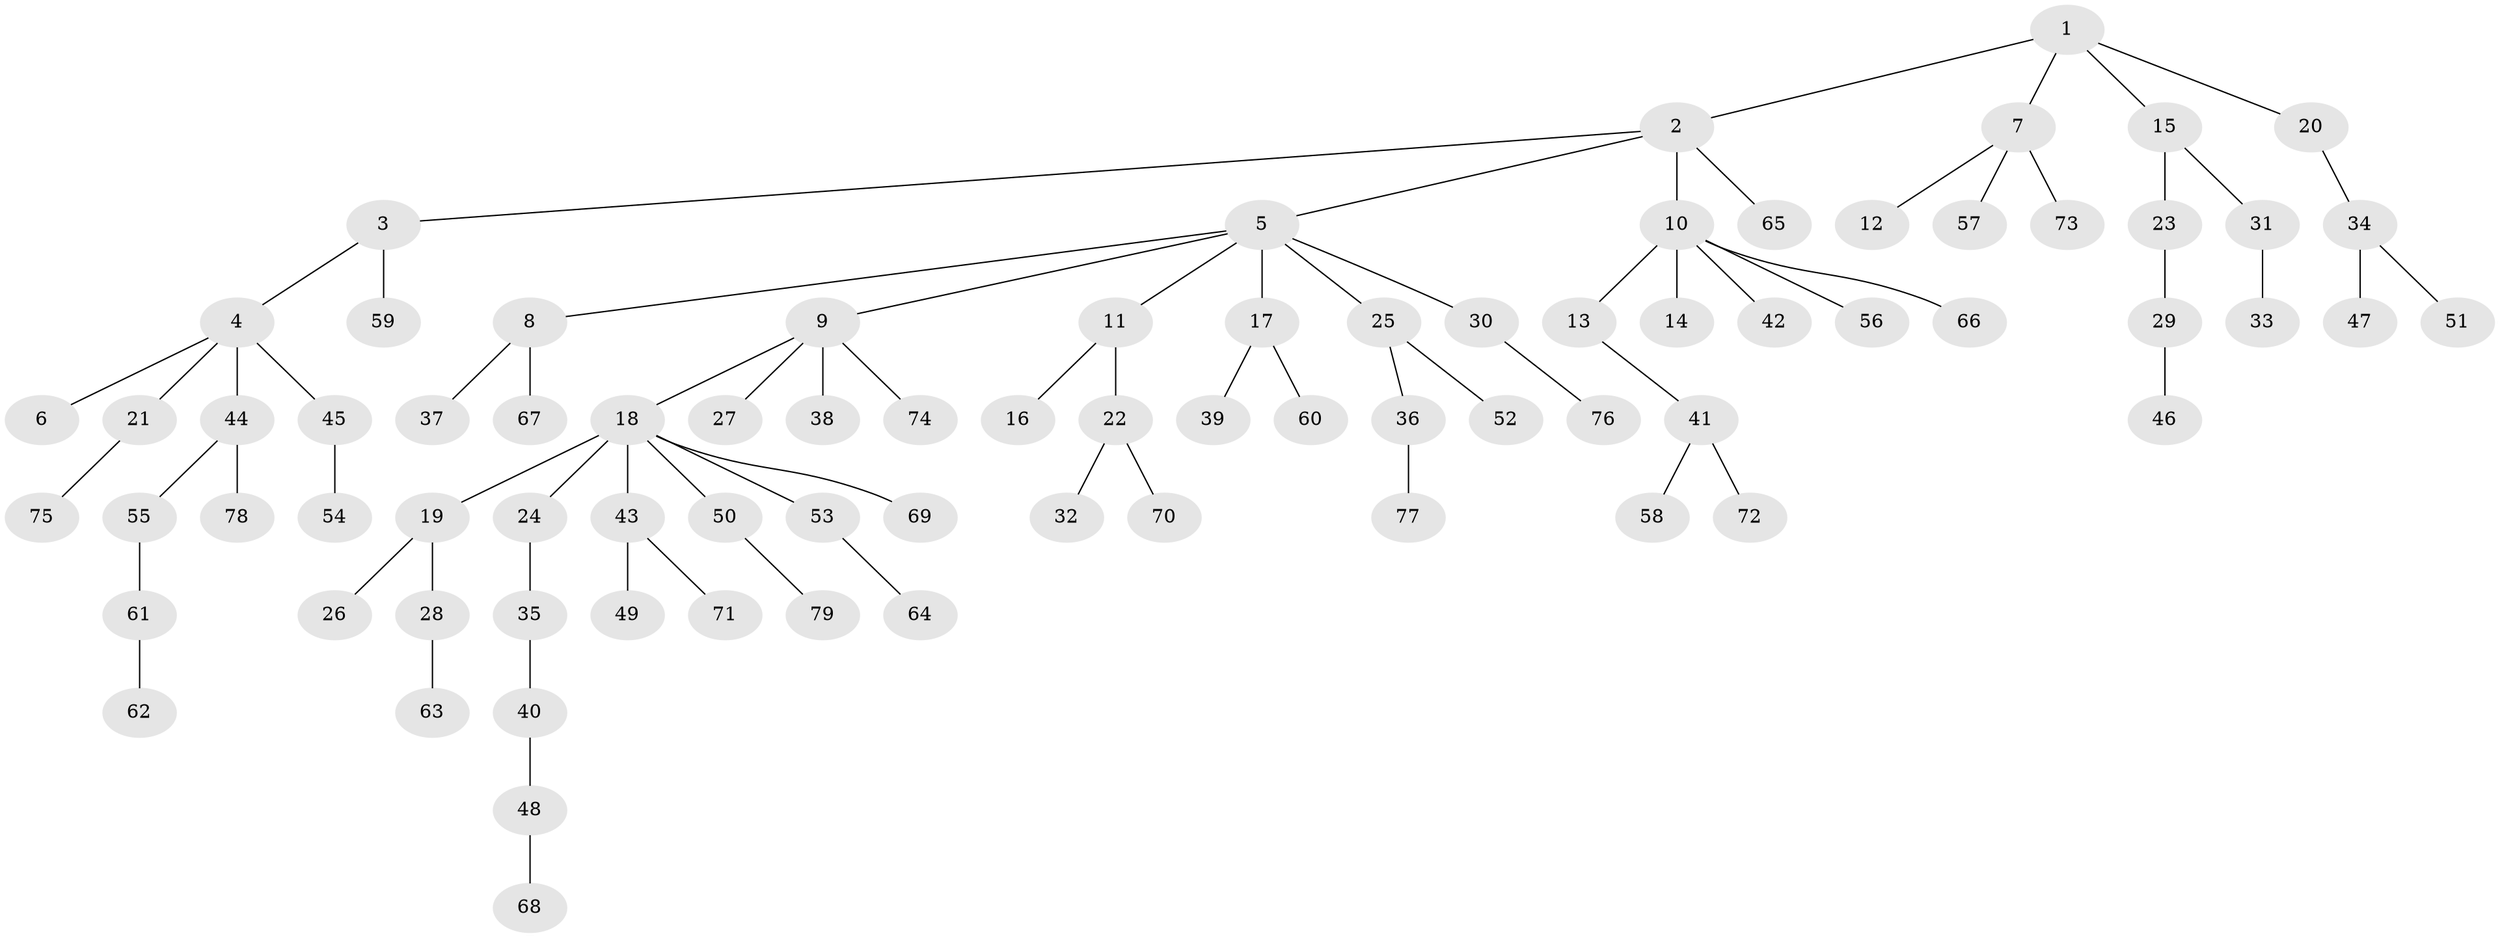 // coarse degree distribution, {7: 0.038461538461538464, 2: 0.23076923076923078, 5: 0.038461538461538464, 8: 0.019230769230769232, 1: 0.5769230769230769, 3: 0.07692307692307693, 4: 0.019230769230769232}
// Generated by graph-tools (version 1.1) at 2025/24/03/03/25 07:24:09]
// undirected, 79 vertices, 78 edges
graph export_dot {
graph [start="1"]
  node [color=gray90,style=filled];
  1;
  2;
  3;
  4;
  5;
  6;
  7;
  8;
  9;
  10;
  11;
  12;
  13;
  14;
  15;
  16;
  17;
  18;
  19;
  20;
  21;
  22;
  23;
  24;
  25;
  26;
  27;
  28;
  29;
  30;
  31;
  32;
  33;
  34;
  35;
  36;
  37;
  38;
  39;
  40;
  41;
  42;
  43;
  44;
  45;
  46;
  47;
  48;
  49;
  50;
  51;
  52;
  53;
  54;
  55;
  56;
  57;
  58;
  59;
  60;
  61;
  62;
  63;
  64;
  65;
  66;
  67;
  68;
  69;
  70;
  71;
  72;
  73;
  74;
  75;
  76;
  77;
  78;
  79;
  1 -- 2;
  1 -- 7;
  1 -- 15;
  1 -- 20;
  2 -- 3;
  2 -- 5;
  2 -- 10;
  2 -- 65;
  3 -- 4;
  3 -- 59;
  4 -- 6;
  4 -- 21;
  4 -- 44;
  4 -- 45;
  5 -- 8;
  5 -- 9;
  5 -- 11;
  5 -- 17;
  5 -- 25;
  5 -- 30;
  7 -- 12;
  7 -- 57;
  7 -- 73;
  8 -- 37;
  8 -- 67;
  9 -- 18;
  9 -- 27;
  9 -- 38;
  9 -- 74;
  10 -- 13;
  10 -- 14;
  10 -- 42;
  10 -- 56;
  10 -- 66;
  11 -- 16;
  11 -- 22;
  13 -- 41;
  15 -- 23;
  15 -- 31;
  17 -- 39;
  17 -- 60;
  18 -- 19;
  18 -- 24;
  18 -- 43;
  18 -- 50;
  18 -- 53;
  18 -- 69;
  19 -- 26;
  19 -- 28;
  20 -- 34;
  21 -- 75;
  22 -- 32;
  22 -- 70;
  23 -- 29;
  24 -- 35;
  25 -- 36;
  25 -- 52;
  28 -- 63;
  29 -- 46;
  30 -- 76;
  31 -- 33;
  34 -- 47;
  34 -- 51;
  35 -- 40;
  36 -- 77;
  40 -- 48;
  41 -- 58;
  41 -- 72;
  43 -- 49;
  43 -- 71;
  44 -- 55;
  44 -- 78;
  45 -- 54;
  48 -- 68;
  50 -- 79;
  53 -- 64;
  55 -- 61;
  61 -- 62;
}
